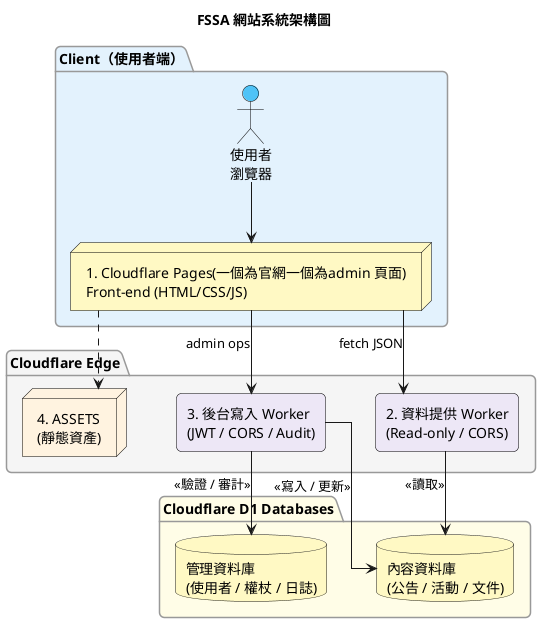 @startuml
' ---- 佈局與樣式 (優化版) ----
top to bottom direction
skinparam linetype ortho
skinparam nodesep 50
skinparam ranksep 60
skinparam rectangle {
  BackgroundColor White
  BorderColor Black
  RoundCorner 10
}
skinparam node {
  BackgroundColor #fff9c4
  BorderColor Black
}
skinparam actor {
  BackgroundColor #4fc3f7
  BorderColor Black
}
skinparam package {
  BackgroundColor #f8f8f8
  BorderColor #999999
  RoundCorner 10
}
title FSSA 網站系統架構圖

' ==== Client ====
package "Client（使用者端）" #e3f2fd {
  actor User as "使用者\n瀏覽器"
  node Pages as "1. Cloudflare Pages(一個為官網一個為admin 頁面)\nFront-end (HTML/CSS/JS)"
}

' ==== Edge 層 ====
package "Cloudflare Edge" #f5f5f5 {
  rectangle Worker1 as "2. 資料提供 Worker\n(Read-only / CORS)" #ede7f6
  rectangle Worker2 as "3. 後台寫入 Worker\n(JWT / CORS / Audit)" #ede7f6
  node Assets as "4. ASSETS\n(靜態資產)" #fff3e0
}

' ==== 資料庫層 (合併以簡化) ====
package "Cloudflare D1 Databases" #fffde7 {
  database DB_Content as "內容資料庫\n(公告 / 活動 / 文件)" #fff9c4
  database DB_Admin as "管理資料庫\n(使用者 / 權杖 / 日誌)" #fff9c4
}

' ---- 流程 ----
User -down-> Pages

Pages .down.> Assets
Pages -down-> Worker1 : fetch JSON
Pages -down-> Worker2 : admin ops

Worker1 -down-> DB_Content : << 讀取 >>
Worker2 -down-> DB_Content : << 寫入 / 更新 >>
Worker2 -down-> DB_Admin   : << 驗證 / 審計 >>

@enduml